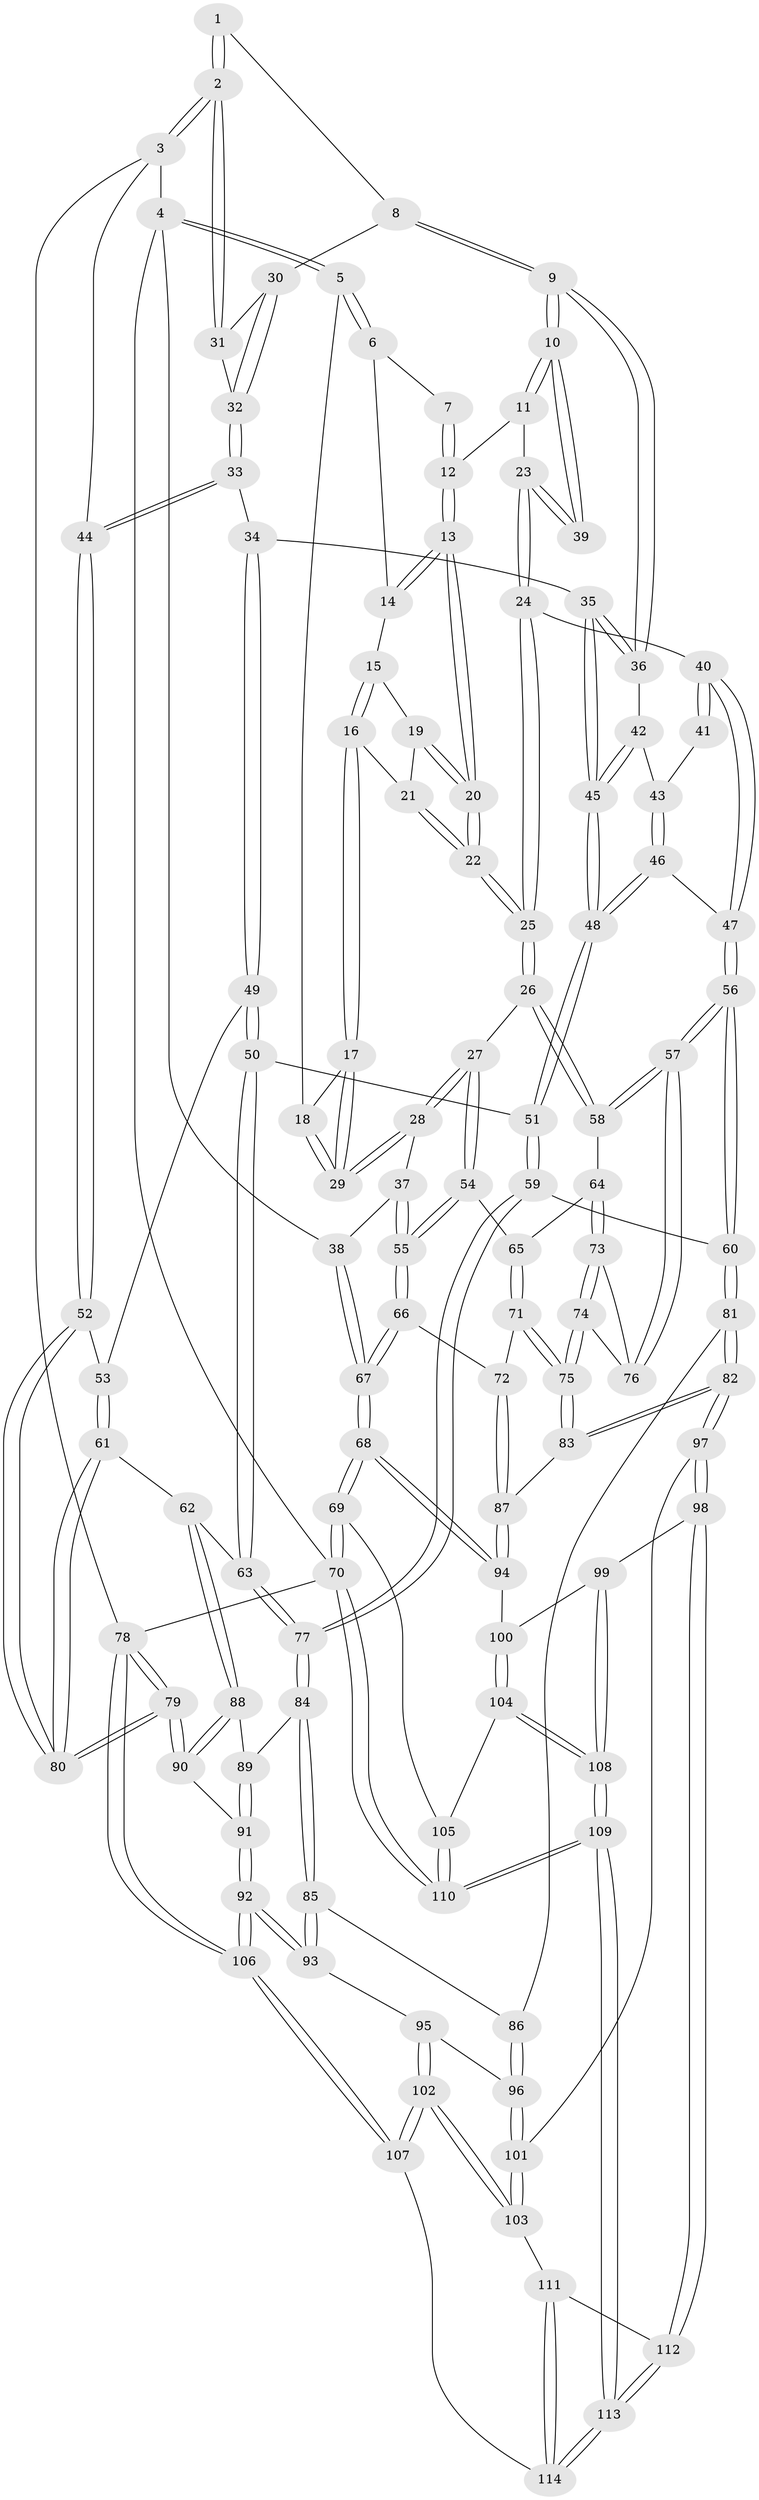 // Generated by graph-tools (version 1.1) at 2025/38/03/09/25 02:38:21]
// undirected, 114 vertices, 282 edges
graph export_dot {
graph [start="1"]
  node [color=gray90,style=filled];
  1 [pos="+0.5851761521008032+0"];
  2 [pos="+1+0"];
  3 [pos="+1+0"];
  4 [pos="+0+0"];
  5 [pos="+0+0"];
  6 [pos="+0.1818337558211561+0"];
  7 [pos="+0.544901772919613+0"];
  8 [pos="+0.6959260789760878+0.08724155013076292"];
  9 [pos="+0.6473833313934539+0.1484191658547643"];
  10 [pos="+0.6071790678391595+0.14196678289763034"];
  11 [pos="+0.4963318597044595+0.05582403445066376"];
  12 [pos="+0.4853917456268781+0.030225934813667487"];
  13 [pos="+0.3593730563552999+0.08368457738856132"];
  14 [pos="+0.2124417869348306+0"];
  15 [pos="+0.223039353491008+0.04827362010984725"];
  16 [pos="+0.1813857140452692+0.10673944784678768"];
  17 [pos="+0.17365997817581363+0.11424187090171582"];
  18 [pos="+0+0"];
  19 [pos="+0.25903435606411396+0.08334299958965197"];
  20 [pos="+0.33211444501497134+0.13760229563421783"];
  21 [pos="+0.230531401655613+0.11873049276986891"];
  22 [pos="+0.3270885657781411+0.22492970753898853"];
  23 [pos="+0.4657157033851976+0.16723637975230862"];
  24 [pos="+0.42290831763535003+0.264154521473752"];
  25 [pos="+0.32714037422488473+0.25944531219296174"];
  26 [pos="+0.32138835161138385+0.26335617808173656"];
  27 [pos="+0.15412363430065515+0.24900077216067093"];
  28 [pos="+0.14268887042118372+0.23344271190024435"];
  29 [pos="+0.14443816925457062+0.18472473069269038"];
  30 [pos="+0.7033745148631507+0.08749147002070587"];
  31 [pos="+1+0"];
  32 [pos="+0.8470031165302678+0.132437144714929"];
  33 [pos="+0.8486933995588438+0.14481597106582367"];
  34 [pos="+0.8419889307476086+0.24500859329095676"];
  35 [pos="+0.7504755610326602+0.23417413308359755"];
  36 [pos="+0.6505189607062647+0.16141073782908322"];
  37 [pos="+0.023994841514161327+0.19644793907254338"];
  38 [pos="+0+0.04997927031749817"];
  39 [pos="+0.593466337518563+0.1517569201953836"];
  40 [pos="+0.449642333907725+0.27662130436072185"];
  41 [pos="+0.5628045557323492+0.17931895389546465"];
  42 [pos="+0.6391426819239088+0.20933635389349933"];
  43 [pos="+0.5723301649438737+0.2561400667383902"];
  44 [pos="+1+0.24501154809296363"];
  45 [pos="+0.6642101620446309+0.32710887922924625"];
  46 [pos="+0.539805467168411+0.28024129668109027"];
  47 [pos="+0.45857789631229473+0.28426576735413506"];
  48 [pos="+0.6625511800312398+0.3393423342422314"];
  49 [pos="+0.8617313916240109+0.2857915228648133"];
  50 [pos="+0.7291480693316637+0.40569393455587405"];
  51 [pos="+0.6812897395632851+0.4053053831797571"];
  52 [pos="+1+0.2598814157703821"];
  53 [pos="+0.8637582671650857+0.28667949066055226"];
  54 [pos="+0.10969803340475202+0.3336263193095277"];
  55 [pos="+0+0.45057446801979395"];
  56 [pos="+0.5379291112606104+0.4783123995065563"];
  57 [pos="+0.5236727409935091+0.4763950957130571"];
  58 [pos="+0.310422252488127+0.37928339959965146"];
  59 [pos="+0.589347400799815+0.48555319317154855"];
  60 [pos="+0.5491424138816327+0.48901175778983347"];
  61 [pos="+0.9504840711181983+0.5317458160727336"];
  62 [pos="+0.9353815951692613+0.539907075244642"];
  63 [pos="+0.8370807578923768+0.5113778231496974"];
  64 [pos="+0.298697019215546+0.41564301355544947"];
  65 [pos="+0.21626655990292754+0.44438368191807776"];
  66 [pos="+0+0.5110575792338741"];
  67 [pos="+0+0.5504674663390864"];
  68 [pos="+0+0.659863031757385"];
  69 [pos="+0+0.7043058363741911"];
  70 [pos="+0+1"];
  71 [pos="+0.16500054432760794+0.5127599103974632"];
  72 [pos="+0.07801917461452593+0.5313553579939785"];
  73 [pos="+0.29924881631296263+0.4170503036785225"];
  74 [pos="+0.3217580392547575+0.5124706349806245"];
  75 [pos="+0.30989768478163804+0.605237203469888"];
  76 [pos="+0.4451109098396721+0.47933125725308423"];
  77 [pos="+0.6925836624902781+0.6098811006955736"];
  78 [pos="+1+1"];
  79 [pos="+1+1"];
  80 [pos="+1+0.5003326037903415"];
  81 [pos="+0.4467741122008245+0.6665866109643448"];
  82 [pos="+0.42921778781759706+0.6829512830232292"];
  83 [pos="+0.31444547639448417+0.6184027780197903"];
  84 [pos="+0.6991741146699623+0.6474429032747041"];
  85 [pos="+0.693107863863632+0.6565121470462336"];
  86 [pos="+0.6494816263932861+0.6863193234244893"];
  87 [pos="+0.20917854665714922+0.6786306773874633"];
  88 [pos="+0.8897817550883786+0.6512555798533303"];
  89 [pos="+0.7468161075826889+0.6621817537897577"];
  90 [pos="+0.9115420674108586+0.8014388693619051"];
  91 [pos="+0.821829786466594+0.8406469621440408"];
  92 [pos="+0.7887599098782581+0.864546680853649"];
  93 [pos="+0.731853526857515+0.8249217398835561"];
  94 [pos="+0.17402388837503552+0.7346937434499788"];
  95 [pos="+0.6814824001590296+0.8148115985031703"];
  96 [pos="+0.6169275435618011+0.7968288701213162"];
  97 [pos="+0.43141187387875785+0.7311965350593966"];
  98 [pos="+0.3435947849064449+0.8301246327223132"];
  99 [pos="+0.3246703391097237+0.8285766922573837"];
  100 [pos="+0.19361878179241895+0.7940023365494604"];
  101 [pos="+0.538081736716823+0.8284838308690705"];
  102 [pos="+0.5674244924196311+1"];
  103 [pos="+0.5487300010131978+0.9250345286772443"];
  104 [pos="+0.15616394502781095+0.8579045568733096"];
  105 [pos="+0.06988162714371896+0.8385680277705098"];
  106 [pos="+0.6941423956885596+1"];
  107 [pos="+0.5932543969883385+1"];
  108 [pos="+0.16092728424221825+0.9672892405860205"];
  109 [pos="+0.12813245061657205+1"];
  110 [pos="+0.06916206801604843+1"];
  111 [pos="+0.3566893029078274+0.8824006589838744"];
  112 [pos="+0.3478861451517151+0.8738880601863775"];
  113 [pos="+0.13592833964402498+1"];
  114 [pos="+0.5695196225102815+1"];
  1 -- 2;
  1 -- 2;
  1 -- 8;
  2 -- 3;
  2 -- 3;
  2 -- 31;
  2 -- 31;
  3 -- 4;
  3 -- 44;
  3 -- 78;
  4 -- 5;
  4 -- 5;
  4 -- 38;
  4 -- 70;
  5 -- 6;
  5 -- 6;
  5 -- 18;
  6 -- 7;
  6 -- 14;
  7 -- 12;
  7 -- 12;
  8 -- 9;
  8 -- 9;
  8 -- 30;
  9 -- 10;
  9 -- 10;
  9 -- 36;
  9 -- 36;
  10 -- 11;
  10 -- 11;
  10 -- 39;
  10 -- 39;
  11 -- 12;
  11 -- 23;
  12 -- 13;
  12 -- 13;
  13 -- 14;
  13 -- 14;
  13 -- 20;
  13 -- 20;
  14 -- 15;
  15 -- 16;
  15 -- 16;
  15 -- 19;
  16 -- 17;
  16 -- 17;
  16 -- 21;
  17 -- 18;
  17 -- 29;
  17 -- 29;
  18 -- 29;
  18 -- 29;
  19 -- 20;
  19 -- 20;
  19 -- 21;
  20 -- 22;
  20 -- 22;
  21 -- 22;
  21 -- 22;
  22 -- 25;
  22 -- 25;
  23 -- 24;
  23 -- 24;
  23 -- 39;
  23 -- 39;
  24 -- 25;
  24 -- 25;
  24 -- 40;
  25 -- 26;
  25 -- 26;
  26 -- 27;
  26 -- 58;
  26 -- 58;
  27 -- 28;
  27 -- 28;
  27 -- 54;
  27 -- 54;
  28 -- 29;
  28 -- 29;
  28 -- 37;
  30 -- 31;
  30 -- 32;
  30 -- 32;
  31 -- 32;
  32 -- 33;
  32 -- 33;
  33 -- 34;
  33 -- 44;
  33 -- 44;
  34 -- 35;
  34 -- 49;
  34 -- 49;
  35 -- 36;
  35 -- 36;
  35 -- 45;
  35 -- 45;
  36 -- 42;
  37 -- 38;
  37 -- 55;
  37 -- 55;
  38 -- 67;
  38 -- 67;
  40 -- 41;
  40 -- 41;
  40 -- 47;
  40 -- 47;
  41 -- 43;
  42 -- 43;
  42 -- 45;
  42 -- 45;
  43 -- 46;
  43 -- 46;
  44 -- 52;
  44 -- 52;
  45 -- 48;
  45 -- 48;
  46 -- 47;
  46 -- 48;
  46 -- 48;
  47 -- 56;
  47 -- 56;
  48 -- 51;
  48 -- 51;
  49 -- 50;
  49 -- 50;
  49 -- 53;
  50 -- 51;
  50 -- 63;
  50 -- 63;
  51 -- 59;
  51 -- 59;
  52 -- 53;
  52 -- 80;
  52 -- 80;
  53 -- 61;
  53 -- 61;
  54 -- 55;
  54 -- 55;
  54 -- 65;
  55 -- 66;
  55 -- 66;
  56 -- 57;
  56 -- 57;
  56 -- 60;
  56 -- 60;
  57 -- 58;
  57 -- 58;
  57 -- 76;
  57 -- 76;
  58 -- 64;
  59 -- 60;
  59 -- 77;
  59 -- 77;
  60 -- 81;
  60 -- 81;
  61 -- 62;
  61 -- 80;
  61 -- 80;
  62 -- 63;
  62 -- 88;
  62 -- 88;
  63 -- 77;
  63 -- 77;
  64 -- 65;
  64 -- 73;
  64 -- 73;
  65 -- 71;
  65 -- 71;
  66 -- 67;
  66 -- 67;
  66 -- 72;
  67 -- 68;
  67 -- 68;
  68 -- 69;
  68 -- 69;
  68 -- 94;
  68 -- 94;
  69 -- 70;
  69 -- 70;
  69 -- 105;
  70 -- 110;
  70 -- 110;
  70 -- 78;
  71 -- 72;
  71 -- 75;
  71 -- 75;
  72 -- 87;
  72 -- 87;
  73 -- 74;
  73 -- 74;
  73 -- 76;
  74 -- 75;
  74 -- 75;
  74 -- 76;
  75 -- 83;
  75 -- 83;
  77 -- 84;
  77 -- 84;
  78 -- 79;
  78 -- 79;
  78 -- 106;
  78 -- 106;
  79 -- 80;
  79 -- 80;
  79 -- 90;
  79 -- 90;
  81 -- 82;
  81 -- 82;
  81 -- 86;
  82 -- 83;
  82 -- 83;
  82 -- 97;
  82 -- 97;
  83 -- 87;
  84 -- 85;
  84 -- 85;
  84 -- 89;
  85 -- 86;
  85 -- 93;
  85 -- 93;
  86 -- 96;
  86 -- 96;
  87 -- 94;
  87 -- 94;
  88 -- 89;
  88 -- 90;
  88 -- 90;
  89 -- 91;
  89 -- 91;
  90 -- 91;
  91 -- 92;
  91 -- 92;
  92 -- 93;
  92 -- 93;
  92 -- 106;
  92 -- 106;
  93 -- 95;
  94 -- 100;
  95 -- 96;
  95 -- 102;
  95 -- 102;
  96 -- 101;
  96 -- 101;
  97 -- 98;
  97 -- 98;
  97 -- 101;
  98 -- 99;
  98 -- 112;
  98 -- 112;
  99 -- 100;
  99 -- 108;
  99 -- 108;
  100 -- 104;
  100 -- 104;
  101 -- 103;
  101 -- 103;
  102 -- 103;
  102 -- 103;
  102 -- 107;
  102 -- 107;
  103 -- 111;
  104 -- 105;
  104 -- 108;
  104 -- 108;
  105 -- 110;
  105 -- 110;
  106 -- 107;
  106 -- 107;
  107 -- 114;
  108 -- 109;
  108 -- 109;
  109 -- 110;
  109 -- 110;
  109 -- 113;
  109 -- 113;
  111 -- 112;
  111 -- 114;
  111 -- 114;
  112 -- 113;
  112 -- 113;
  113 -- 114;
  113 -- 114;
}

